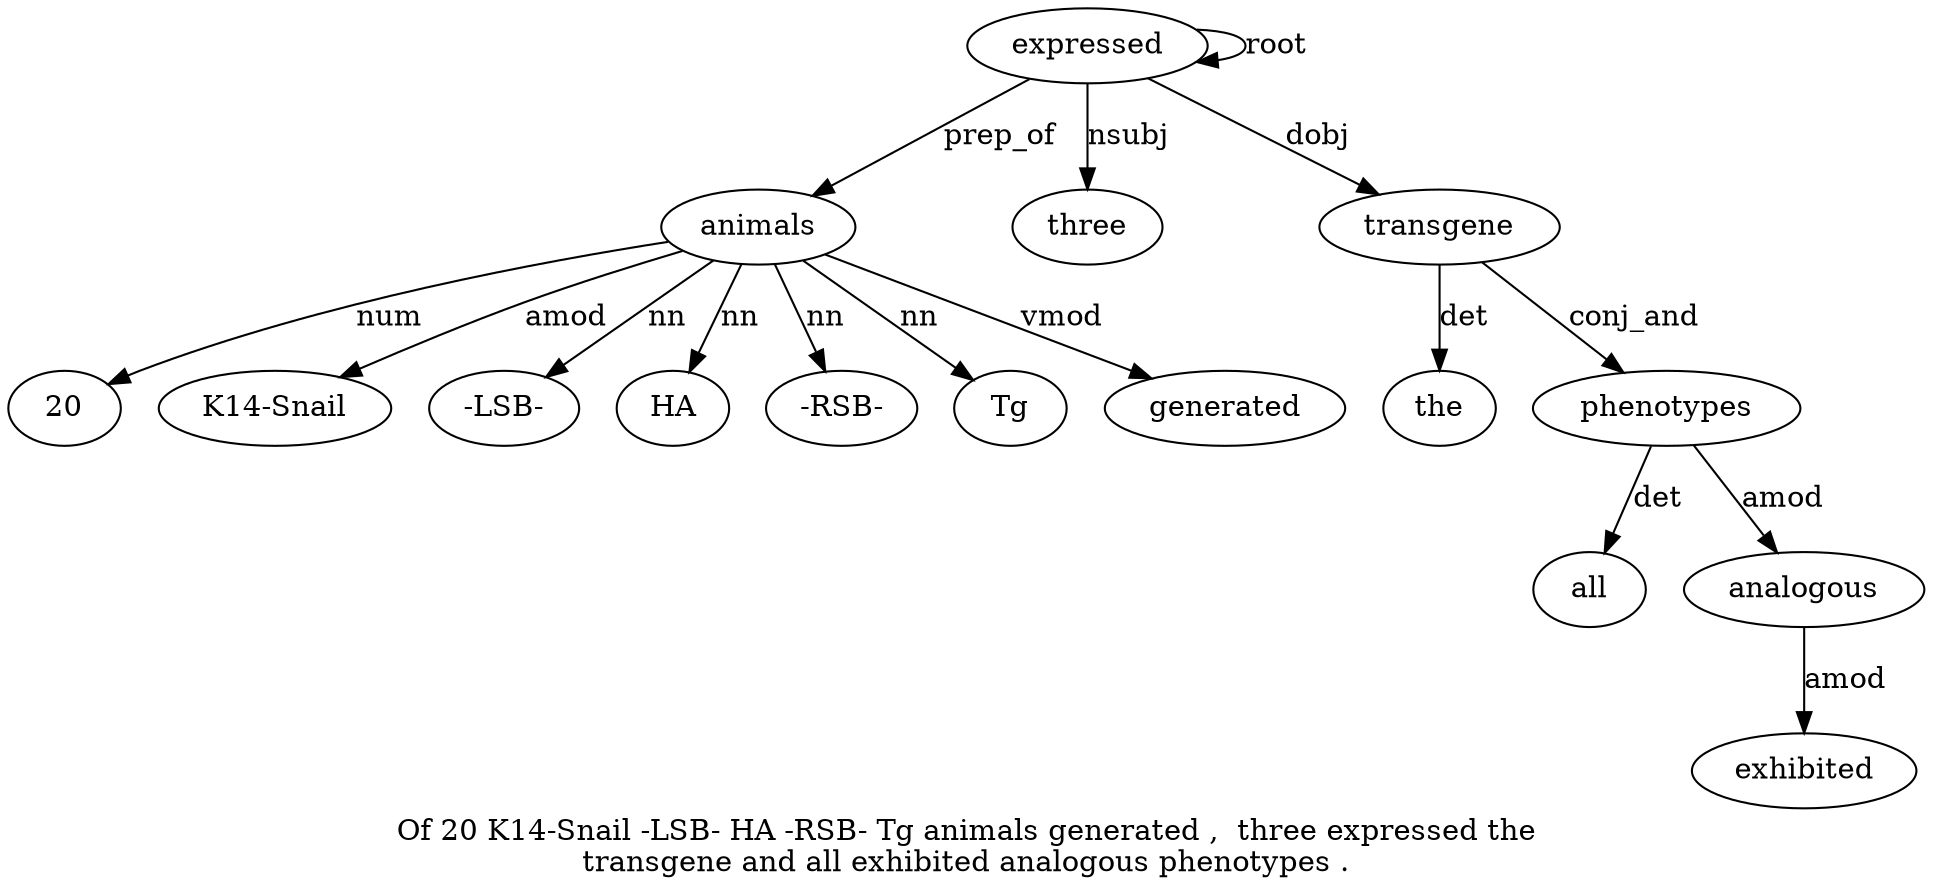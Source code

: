 digraph "Of 20 K14-Snail -LSB- HA -RSB- Tg animals generated ,  three expressed the transgene and all exhibited analogous phenotypes ." {
label="Of 20 K14-Snail -LSB- HA -RSB- Tg animals generated ,  three expressed the
transgene and all exhibited analogous phenotypes .";
animals8 [style=filled, fillcolor=white, label=animals];
20 [style=filled, fillcolor=white, label=20];
animals8 -> 20  [label=num];
"K14-Snail3" [style=filled, fillcolor=white, label="K14-Snail"];
animals8 -> "K14-Snail3"  [label=amod];
"-LSB-4" [style=filled, fillcolor=white, label="-LSB-"];
animals8 -> "-LSB-4"  [label=nn];
HA5 [style=filled, fillcolor=white, label=HA];
animals8 -> HA5  [label=nn];
"-RSB-6" [style=filled, fillcolor=white, label="-RSB-"];
animals8 -> "-RSB-6"  [label=nn];
Tg7 [style=filled, fillcolor=white, label=Tg];
animals8 -> Tg7  [label=nn];
expressed12 [style=filled, fillcolor=white, label=expressed];
expressed12 -> animals8  [label=prep_of];
generated9 [style=filled, fillcolor=white, label=generated];
animals8 -> generated9  [label=vmod];
three11 [style=filled, fillcolor=white, label=three];
expressed12 -> three11  [label=nsubj];
expressed12 -> expressed12  [label=root];
transgene14 [style=filled, fillcolor=white, label=transgene];
the13 [style=filled, fillcolor=white, label=the];
transgene14 -> the13  [label=det];
expressed12 -> transgene14  [label=dobj];
phenotypes19 [style=filled, fillcolor=white, label=phenotypes];
all16 [style=filled, fillcolor=white, label=all];
phenotypes19 -> all16  [label=det];
analogous18 [style=filled, fillcolor=white, label=analogous];
exhibited17 [style=filled, fillcolor=white, label=exhibited];
analogous18 -> exhibited17  [label=amod];
phenotypes19 -> analogous18  [label=amod];
transgene14 -> phenotypes19  [label=conj_and];
}
